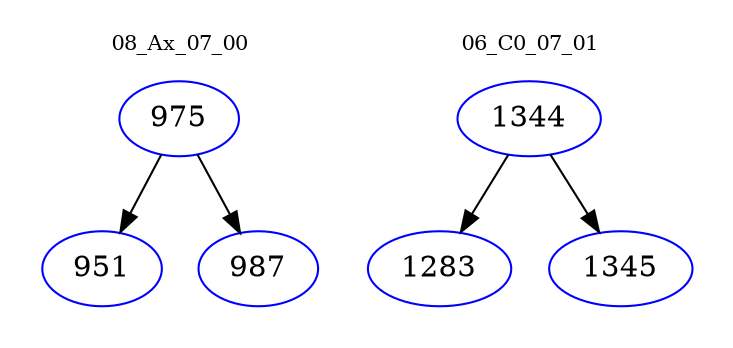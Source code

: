 digraph{
subgraph cluster_0 {
color = white
label = "08_Ax_07_00";
fontsize=10;
T0_975 [label="975", color="blue"]
T0_975 -> T0_951 [color="black"]
T0_951 [label="951", color="blue"]
T0_975 -> T0_987 [color="black"]
T0_987 [label="987", color="blue"]
}
subgraph cluster_1 {
color = white
label = "06_C0_07_01";
fontsize=10;
T1_1344 [label="1344", color="blue"]
T1_1344 -> T1_1283 [color="black"]
T1_1283 [label="1283", color="blue"]
T1_1344 -> T1_1345 [color="black"]
T1_1345 [label="1345", color="blue"]
}
}
